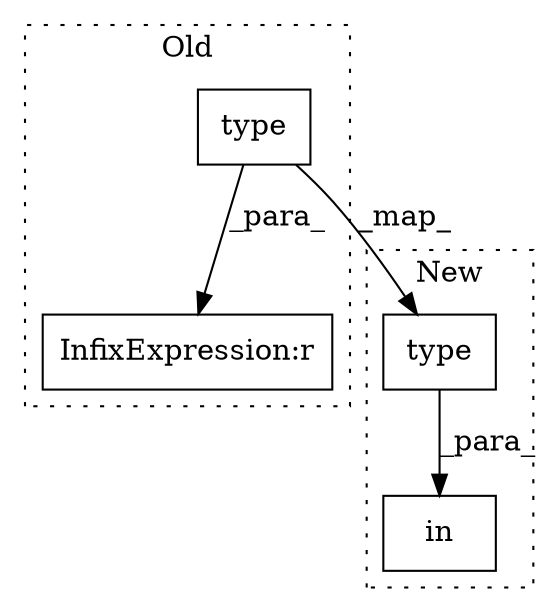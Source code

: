 digraph G {
subgraph cluster0 {
1 [label="type" a="32" s="4684,4697" l="5,1" shape="box"];
3 [label="InfixExpression:r" a="27" s="4698" l="4" shape="box"];
label = "Old";
style="dotted";
}
subgraph cluster1 {
2 [label="type" a="32" s="4690,4703" l="5,1" shape="box"];
4 [label="in" a="105" s="4690" l="43" shape="box"];
label = "New";
style="dotted";
}
1 -> 3 [label="_para_"];
1 -> 2 [label="_map_"];
2 -> 4 [label="_para_"];
}